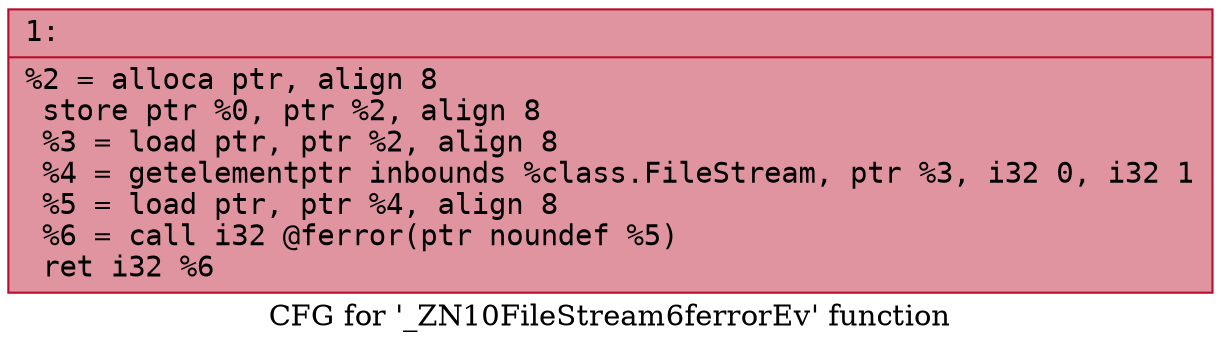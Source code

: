 digraph "CFG for '_ZN10FileStream6ferrorEv' function" {
	label="CFG for '_ZN10FileStream6ferrorEv' function";

	Node0x60000093a030 [shape=record,color="#b70d28ff", style=filled, fillcolor="#b70d2870" fontname="Courier",label="{1:\l|  %2 = alloca ptr, align 8\l  store ptr %0, ptr %2, align 8\l  %3 = load ptr, ptr %2, align 8\l  %4 = getelementptr inbounds %class.FileStream, ptr %3, i32 0, i32 1\l  %5 = load ptr, ptr %4, align 8\l  %6 = call i32 @ferror(ptr noundef %5)\l  ret i32 %6\l}"];
}
